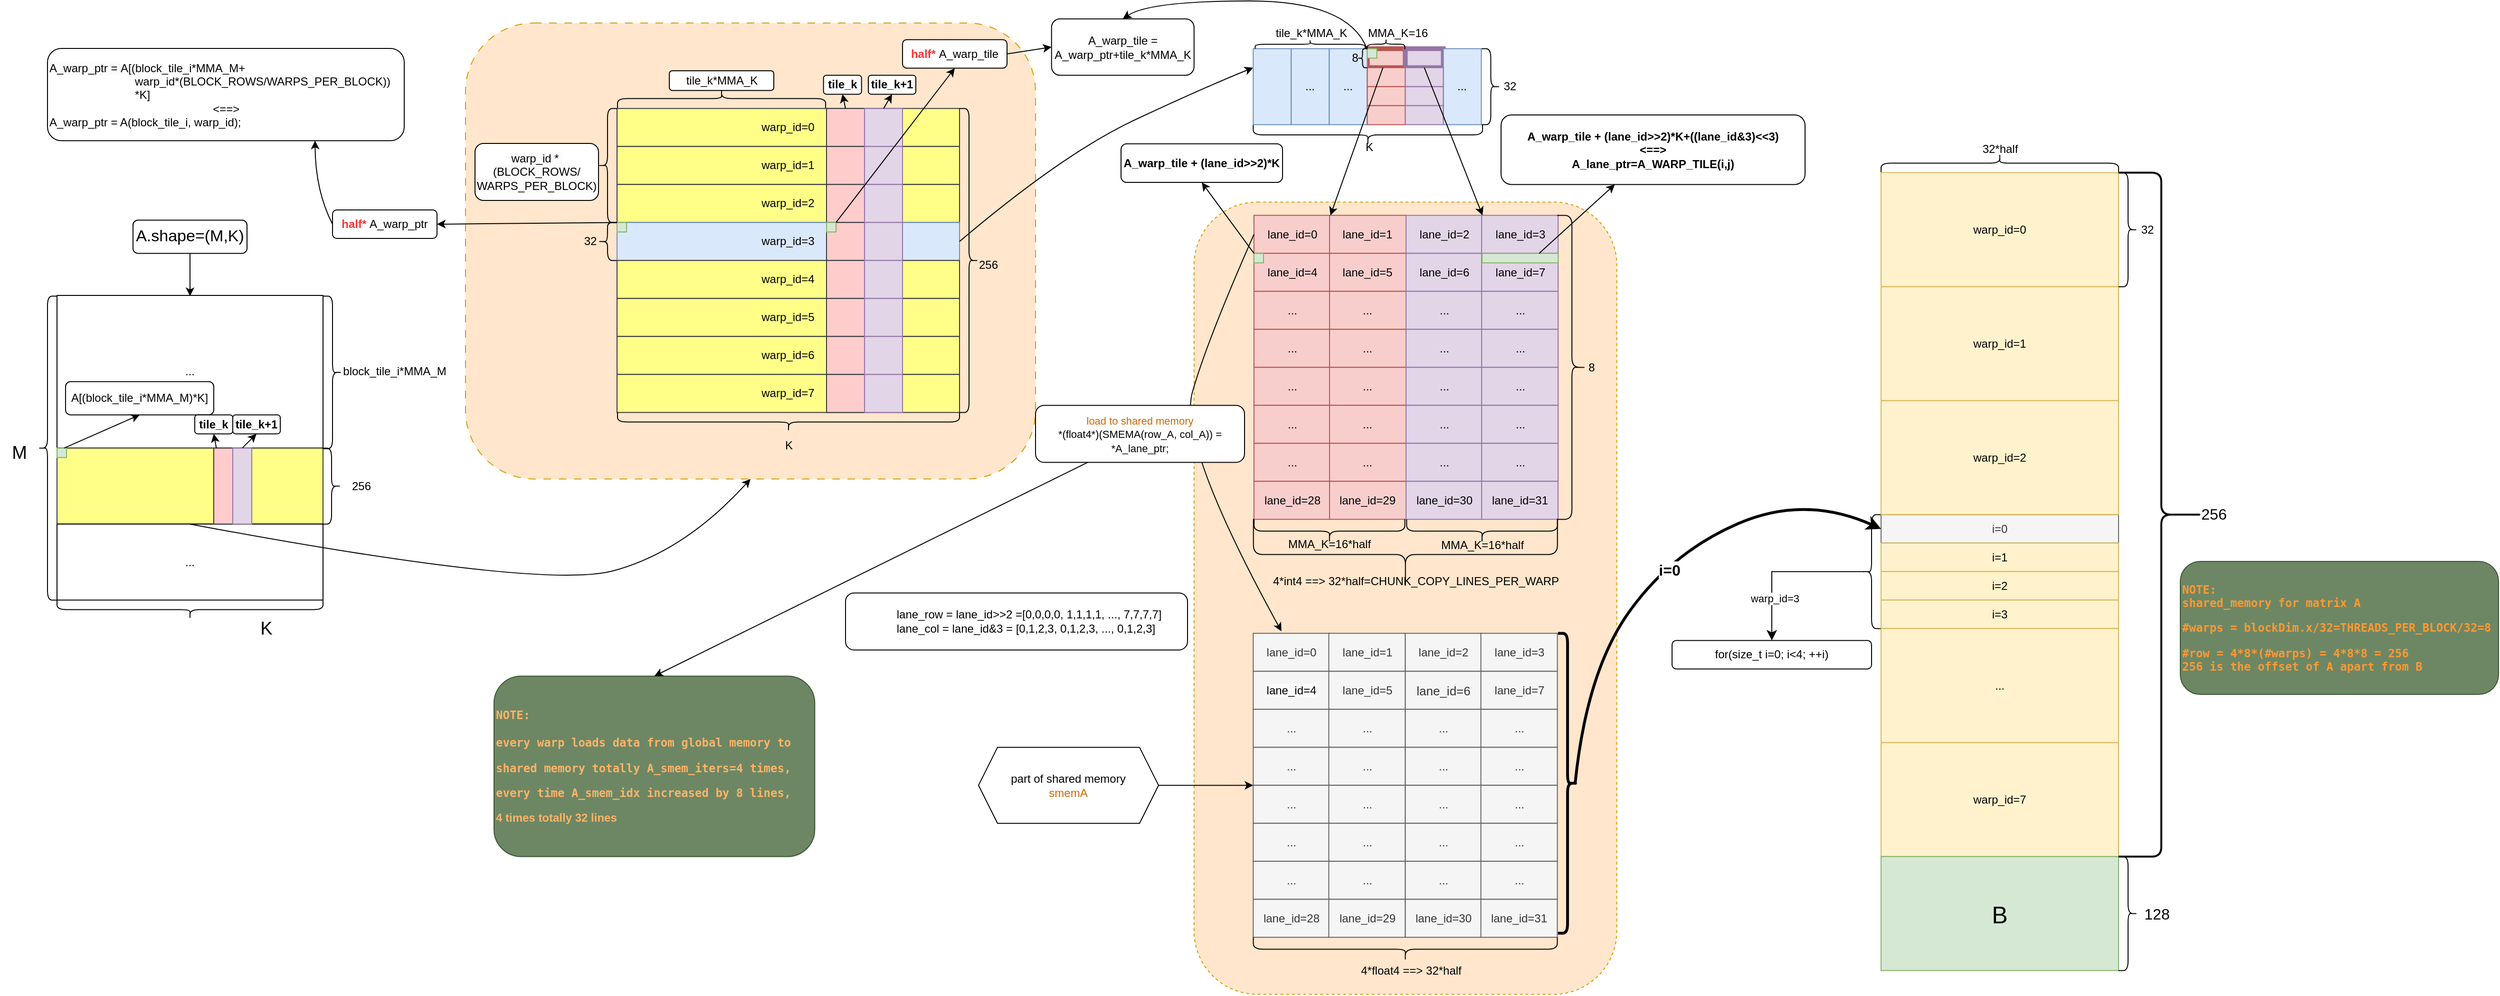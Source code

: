 <mxfile version="13.7.9" type="device"><diagram name="Page-1" id="_nR7e4XgD6fj8UJKNjDj"><mxGraphModel dx="3288" dy="-1240" grid="1" gridSize="10" guides="1" tooltips="1" connect="1" arrows="1" fold="1" page="1" pageScale="1" pageWidth="850" pageHeight="1100" math="0" shadow="0"><root><mxCell id="0"/><mxCell id="1" parent="0"/><mxCell id="BASvvJVavqTpIo9RgMH1-416" value="..." style="rounded=0;whiteSpace=wrap;html=1;" parent="1" vertex="1"><mxGeometry x="-900" y="2520" width="280" height="160.7" as="geometry"/></mxCell><mxCell id="BASvvJVavqTpIo9RgMH1-315" value="" style="rounded=1;whiteSpace=wrap;html=1;dashed=1;dashPattern=8 8;fillColor=#ffe6cc;strokeColor=#d79b00;" parent="1" vertex="1"><mxGeometry x="-470" y="2233.2" width="600" height="480" as="geometry"/></mxCell><mxCell id="BASvvJVavqTpIo9RgMH1-244" value="" style="rounded=1;whiteSpace=wrap;html=1;dashed=1;fillColor=#ffe6cc;strokeColor=#d79b00;" parent="1" vertex="1"><mxGeometry x="296.85" y="2421.7" width="445.03" height="834" as="geometry"/></mxCell><mxCell id="BASvvJVavqTpIo9RgMH1-38" value="warp_id=0" style="rounded=0;whiteSpace=wrap;html=1;fillColor=#ffff88;strokeColor=#36393d;" parent="1" vertex="1"><mxGeometry x="-310.52" y="2323.2" width="360.52" height="40" as="geometry"/></mxCell><mxCell id="BASvvJVavqTpIo9RgMH1-29" value="" style="shape=curlyBracket;whiteSpace=wrap;html=1;rounded=1;flipH=1;labelPosition=right;verticalLabelPosition=middle;align=left;verticalAlign=middle;rotation=0;" parent="1" vertex="1"><mxGeometry x="50" y="2323.2" width="20" height="320" as="geometry"/></mxCell><mxCell id="BASvvJVavqTpIo9RgMH1-30" value="256" style="text;html=1;align=center;verticalAlign=middle;resizable=0;points=[];autosize=1;strokeColor=none;fillColor=none;" parent="1" vertex="1"><mxGeometry x="60" y="2473.2" width="40" height="30" as="geometry"/></mxCell><mxCell id="BASvvJVavqTpIo9RgMH1-31" value="" style="shape=curlyBracket;whiteSpace=wrap;html=1;rounded=1;flipH=1;labelPosition=right;verticalLabelPosition=middle;align=left;verticalAlign=middle;rotation=-180;" parent="1" vertex="1"><mxGeometry x="-330.52" y="2443.2" width="20" height="40" as="geometry"/></mxCell><mxCell id="BASvvJVavqTpIo9RgMH1-32" value="32" style="text;html=1;align=center;verticalAlign=middle;resizable=0;points=[];autosize=1;strokeColor=none;fillColor=none;" parent="1" vertex="1"><mxGeometry x="-358.96" y="2448.2" width="40" height="30" as="geometry"/></mxCell><mxCell id="BASvvJVavqTpIo9RgMH1-41" value="warp_id=1" style="rounded=0;whiteSpace=wrap;html=1;fillColor=#ffff88;strokeColor=#36393d;" parent="1" vertex="1"><mxGeometry x="-310.52" y="2363.2" width="360.52" height="40" as="geometry"/></mxCell><mxCell id="BASvvJVavqTpIo9RgMH1-42" value="warp_id=2" style="rounded=0;whiteSpace=wrap;html=1;fillColor=#ffff88;strokeColor=#36393d;" parent="1" vertex="1"><mxGeometry x="-310.52" y="2403.2" width="360.52" height="40" as="geometry"/></mxCell><mxCell id="BASvvJVavqTpIo9RgMH1-44" value="warp_id=3" style="rounded=0;whiteSpace=wrap;html=1;fillColor=#dae8fc;strokeColor=#6c8ebf;" parent="1" vertex="1"><mxGeometry x="-310.52" y="2443.2" width="360.52" height="40" as="geometry"/></mxCell><mxCell id="BASvvJVavqTpIo9RgMH1-45" value="warp_id=4" style="rounded=0;whiteSpace=wrap;html=1;fillColor=#ffff88;strokeColor=#36393d;" parent="1" vertex="1"><mxGeometry x="-310.52" y="2483.2" width="360.52" height="40" as="geometry"/></mxCell><mxCell id="BASvvJVavqTpIo9RgMH1-48" value="warp_id=5" style="rounded=0;whiteSpace=wrap;html=1;fillColor=#ffff88;strokeColor=#36393d;" parent="1" vertex="1"><mxGeometry x="-310.52" y="2523.2" width="360.52" height="40" as="geometry"/></mxCell><mxCell id="BASvvJVavqTpIo9RgMH1-49" value="warp_id=6" style="rounded=0;whiteSpace=wrap;html=1;fillColor=#ffff88;strokeColor=#36393d;" parent="1" vertex="1"><mxGeometry x="-310.52" y="2563.2" width="360.52" height="40" as="geometry"/></mxCell><mxCell id="BASvvJVavqTpIo9RgMH1-51" value="warp_id=7" style="rounded=0;whiteSpace=wrap;html=1;fillColor=#ffff88;strokeColor=#36393d;" parent="1" vertex="1"><mxGeometry x="-310.52" y="2603.2" width="360.52" height="40" as="geometry"/></mxCell><mxCell id="BASvvJVavqTpIo9RgMH1-56" value="" style="curved=1;endArrow=classic;html=1;rounded=0;exitX=1;exitY=0.5;exitDx=0;exitDy=0;entryX=0;entryY=0.25;entryDx=0;entryDy=0;" parent="1" source="BASvvJVavqTpIo9RgMH1-44" target="BASvvJVavqTpIo9RgMH1-75" edge="1"><mxGeometry width="50" height="50" relative="1" as="geometry"><mxPoint x="270" y="2255.7" as="sourcePoint"/><mxPoint x="350" y="2205.7" as="targetPoint"/><Array as="points"><mxPoint x="160" y="2370"/><mxPoint x="310" y="2300"/></Array></mxGeometry></mxCell><mxCell id="BASvvJVavqTpIo9RgMH1-57" value="" style="shape=curlyBracket;whiteSpace=wrap;html=1;rounded=1;flipH=1;labelPosition=right;verticalLabelPosition=middle;align=left;verticalAlign=middle;rotation=90;" parent="1" vertex="1"><mxGeometry x="-140" y="2473.2" width="20" height="360" as="geometry"/></mxCell><mxCell id="BASvvJVavqTpIo9RgMH1-58" value="K" style="text;html=1;align=center;verticalAlign=middle;resizable=0;points=[];autosize=1;strokeColor=none;fillColor=none;" parent="1" vertex="1"><mxGeometry x="-145" y="2663.2" width="30" height="30" as="geometry"/></mxCell><mxCell id="BASvvJVavqTpIo9RgMH1-65" value="" style="whiteSpace=wrap;html=1;aspect=fixed;fillColor=#d5e8d4;strokeColor=#82b366;" parent="1" vertex="1"><mxGeometry x="-310.52" y="2443.2" width="10" height="10" as="geometry"/></mxCell><mxCell id="BASvvJVavqTpIo9RgMH1-66" value="" style="endArrow=classic;html=1;rounded=0;entryX=1;entryY=0.5;entryDx=0;entryDy=0;exitX=0;exitY=0;exitDx=0;exitDy=0;" parent="1" target="BASvvJVavqTpIo9RgMH1-249" edge="1" source="BASvvJVavqTpIo9RgMH1-65"><mxGeometry width="50" height="50" relative="1" as="geometry"><mxPoint x="-310.52" y="2443.2" as="sourcePoint"/><mxPoint x="-400" y="2403.2" as="targetPoint"/></mxGeometry></mxCell><mxCell id="BASvvJVavqTpIo9RgMH1-69" value="32" style="text;html=1;align=center;verticalAlign=middle;resizable=0;points=[];autosize=1;strokeColor=none;fillColor=none;" parent="1" vertex="1"><mxGeometry x="609.2" y="2285.24" width="40" height="30" as="geometry"/></mxCell><mxCell id="BASvvJVavqTpIo9RgMH1-70" value="" style="shape=curlyBracket;whiteSpace=wrap;html=1;rounded=1;flipH=1;labelPosition=right;verticalLabelPosition=middle;align=left;verticalAlign=middle;" parent="1" vertex="1"><mxGeometry x="599.22" y="2260.24" width="20" height="80" as="geometry"/></mxCell><mxCell id="BASvvJVavqTpIo9RgMH1-71" value="" style="shape=curlyBracket;whiteSpace=wrap;html=1;rounded=1;flipH=1;labelPosition=right;verticalLabelPosition=middle;align=left;verticalAlign=middle;rotation=-180;direction=south;" parent="1" vertex="1"><mxGeometry x="359.14" y="2340.24" width="241.4" height="21.55" as="geometry"/></mxCell><mxCell id="BASvvJVavqTpIo9RgMH1-72" value="K" style="text;html=1;align=center;verticalAlign=middle;resizable=0;points=[];autosize=1;strokeColor=none;fillColor=none;" parent="1" vertex="1"><mxGeometry x="465.96" y="2348.74" width="30" height="30" as="geometry"/></mxCell><mxCell id="BASvvJVavqTpIo9RgMH1-74" value="" style="rounded=0;whiteSpace=wrap;html=1;fillColor=#f8cecc;strokeColor=#b85450;strokeWidth=5;" parent="1" vertex="1"><mxGeometry x="479.2" y="2260.24" width="40.02" height="20" as="geometry"/></mxCell><mxCell id="BASvvJVavqTpIo9RgMH1-75" value="" style="rounded=0;whiteSpace=wrap;html=1;fillColor=#dae8fc;strokeColor=#6c8ebf;" parent="1" vertex="1"><mxGeometry x="359.14" y="2260.24" width="40.02" height="80" as="geometry"/></mxCell><mxCell id="BASvvJVavqTpIo9RgMH1-76" value="..." style="rounded=0;whiteSpace=wrap;html=1;fillColor=#dae8fc;strokeColor=#6c8ebf;" parent="1" vertex="1"><mxGeometry x="399.16" y="2260.24" width="40.02" height="80" as="geometry"/></mxCell><mxCell id="BASvvJVavqTpIo9RgMH1-77" value="..." style="rounded=0;whiteSpace=wrap;html=1;fillColor=#dae8fc;strokeColor=#6c8ebf;" parent="1" vertex="1"><mxGeometry x="439.18" y="2260.24" width="40.02" height="80" as="geometry"/></mxCell><mxCell id="BASvvJVavqTpIo9RgMH1-78" value="" style="rounded=0;whiteSpace=wrap;html=1;fillColor=#e1d5e7;strokeColor=#9673a6;strokeWidth=5;" parent="1" vertex="1"><mxGeometry x="519.22" y="2260.24" width="40" height="20" as="geometry"/></mxCell><mxCell id="BASvvJVavqTpIo9RgMH1-79" value="..." style="rounded=0;whiteSpace=wrap;html=1;fillColor=#dae8fc;strokeColor=#6c8ebf;" parent="1" vertex="1"><mxGeometry x="559.24" y="2260.24" width="40.02" height="80" as="geometry"/></mxCell><mxCell id="BASvvJVavqTpIo9RgMH1-82" value="" style="shape=curlyBracket;whiteSpace=wrap;html=1;rounded=1;flipH=1;labelPosition=right;verticalLabelPosition=middle;align=left;verticalAlign=middle;rotation=-90;size=0.5;" parent="1" vertex="1"><mxGeometry x="493.61" y="2235.7" width="10.7" height="39.54" as="geometry"/></mxCell><mxCell id="BASvvJVavqTpIo9RgMH1-83" value="MMA_K=16" style="text;html=1;align=center;verticalAlign=middle;resizable=0;points=[];autosize=1;strokeColor=none;fillColor=none;" parent="1" vertex="1"><mxGeometry x="465.96" y="2228.9" width="90" height="30" as="geometry"/></mxCell><mxCell id="BASvvJVavqTpIo9RgMH1-85" value="&lt;font&gt;&lt;font style=&quot;font-size: 12px&quot;&gt;lane_id=0&lt;/font&gt;&lt;br&gt;&lt;/font&gt;" style="rounded=0;whiteSpace=wrap;html=1;fillColor=#f8cecc;strokeColor=#b85450;" parent="1" vertex="1"><mxGeometry x="359.92" y="2435.7" width="80.52" height="40" as="geometry"/></mxCell><mxCell id="BASvvJVavqTpIo9RgMH1-117" value="&lt;font style=&quot;font-size: 12px&quot;&gt;lane_id=1&lt;/font&gt;" style="rounded=0;whiteSpace=wrap;html=1;fillColor=#f8cecc;strokeColor=#b85450;" parent="1" vertex="1"><mxGeometry x="439.48" y="2435.7" width="80.52" height="40" as="geometry"/></mxCell><mxCell id="BASvvJVavqTpIo9RgMH1-120" value="&lt;font style=&quot;font-size: 12px&quot;&gt;lane_id=2&lt;/font&gt;" style="rounded=0;whiteSpace=wrap;html=1;fillColor=#e1d5e7;strokeColor=#9673a6;" parent="1" vertex="1"><mxGeometry x="520" y="2435.7" width="80.52" height="40" as="geometry"/></mxCell><mxCell id="BASvvJVavqTpIo9RgMH1-121" value="&lt;font style=&quot;font-size: 12px&quot;&gt;lane_id=3&lt;/font&gt;" style="rounded=0;whiteSpace=wrap;html=1;fillColor=#e1d5e7;strokeColor=#9673a6;" parent="1" vertex="1"><mxGeometry x="599.56" y="2435.7" width="80.52" height="40" as="geometry"/></mxCell><mxCell id="BASvvJVavqTpIo9RgMH1-122" value="&lt;font style=&quot;font-size: 12px&quot;&gt;lane_id=4&lt;/font&gt;" style="rounded=0;whiteSpace=wrap;html=1;fillColor=#f8cecc;strokeColor=#b85450;" parent="1" vertex="1"><mxGeometry x="359.92" y="2475.7" width="80.52" height="40" as="geometry"/></mxCell><mxCell id="BASvvJVavqTpIo9RgMH1-123" value="&lt;font style=&quot;font-size: 12px&quot;&gt;lane_id=5&lt;/font&gt;" style="rounded=0;whiteSpace=wrap;html=1;fillColor=#f8cecc;strokeColor=#b85450;" parent="1" vertex="1"><mxGeometry x="439.48" y="2475.7" width="80.52" height="40" as="geometry"/></mxCell><mxCell id="BASvvJVavqTpIo9RgMH1-124" value="&lt;font style=&quot;font-size: 12px&quot;&gt;lane_id=6&lt;/font&gt;" style="rounded=0;whiteSpace=wrap;html=1;fillColor=#e1d5e7;strokeColor=#9673a6;" parent="1" vertex="1"><mxGeometry x="520" y="2475.7" width="80.52" height="40" as="geometry"/></mxCell><mxCell id="BASvvJVavqTpIo9RgMH1-125" value="&lt;font style=&quot;font-size: 12px&quot;&gt;lane_id=7&lt;/font&gt;" style="rounded=0;whiteSpace=wrap;html=1;fillColor=#e1d5e7;strokeColor=#9673a6;" parent="1" vertex="1"><mxGeometry x="599.56" y="2475.7" width="80.52" height="40" as="geometry"/></mxCell><mxCell id="BASvvJVavqTpIo9RgMH1-126" value="..." style="rounded=0;whiteSpace=wrap;html=1;fillColor=#f8cecc;strokeColor=#b85450;" parent="1" vertex="1"><mxGeometry x="359.92" y="2515.7" width="80.52" height="40" as="geometry"/></mxCell><mxCell id="BASvvJVavqTpIo9RgMH1-127" value="..." style="rounded=0;whiteSpace=wrap;html=1;fillColor=#f8cecc;strokeColor=#b85450;" parent="1" vertex="1"><mxGeometry x="439.48" y="2515.7" width="80.52" height="40" as="geometry"/></mxCell><mxCell id="BASvvJVavqTpIo9RgMH1-128" value="..." style="rounded=0;whiteSpace=wrap;html=1;fillColor=#e1d5e7;strokeColor=#9673a6;" parent="1" vertex="1"><mxGeometry x="520" y="2515.7" width="80.52" height="40" as="geometry"/></mxCell><mxCell id="BASvvJVavqTpIo9RgMH1-129" value="..." style="rounded=0;whiteSpace=wrap;html=1;fillColor=#e1d5e7;strokeColor=#9673a6;" parent="1" vertex="1"><mxGeometry x="599.56" y="2515.7" width="80.52" height="40" as="geometry"/></mxCell><mxCell id="BASvvJVavqTpIo9RgMH1-130" value="..." style="rounded=0;whiteSpace=wrap;html=1;fillColor=#f8cecc;strokeColor=#b85450;" parent="1" vertex="1"><mxGeometry x="359.92" y="2555.7" width="80.52" height="40" as="geometry"/></mxCell><mxCell id="BASvvJVavqTpIo9RgMH1-131" value="..." style="rounded=0;whiteSpace=wrap;html=1;fillColor=#f8cecc;strokeColor=#b85450;" parent="1" vertex="1"><mxGeometry x="439.48" y="2555.7" width="80.52" height="40" as="geometry"/></mxCell><mxCell id="BASvvJVavqTpIo9RgMH1-132" value="..." style="rounded=0;whiteSpace=wrap;html=1;fillColor=#e1d5e7;strokeColor=#9673a6;" parent="1" vertex="1"><mxGeometry x="520" y="2555.7" width="80.52" height="40" as="geometry"/></mxCell><mxCell id="BASvvJVavqTpIo9RgMH1-133" value="..." style="rounded=0;whiteSpace=wrap;html=1;fillColor=#e1d5e7;strokeColor=#9673a6;" parent="1" vertex="1"><mxGeometry x="599.56" y="2555.7" width="80.52" height="40" as="geometry"/></mxCell><mxCell id="BASvvJVavqTpIo9RgMH1-134" value="..." style="rounded=0;whiteSpace=wrap;html=1;fillColor=#f8cecc;strokeColor=#b85450;" parent="1" vertex="1"><mxGeometry x="359.92" y="2595.7" width="80.52" height="40" as="geometry"/></mxCell><mxCell id="BASvvJVavqTpIo9RgMH1-135" value="..." style="rounded=0;whiteSpace=wrap;html=1;fillColor=#f8cecc;strokeColor=#b85450;" parent="1" vertex="1"><mxGeometry x="439.48" y="2595.7" width="80.52" height="40" as="geometry"/></mxCell><mxCell id="BASvvJVavqTpIo9RgMH1-136" value="..." style="rounded=0;whiteSpace=wrap;html=1;fillColor=#e1d5e7;strokeColor=#9673a6;" parent="1" vertex="1"><mxGeometry x="520" y="2595.7" width="80.52" height="40" as="geometry"/></mxCell><mxCell id="BASvvJVavqTpIo9RgMH1-137" value="..." style="rounded=0;whiteSpace=wrap;html=1;fillColor=#e1d5e7;strokeColor=#9673a6;" parent="1" vertex="1"><mxGeometry x="599.56" y="2595.7" width="80.52" height="40" as="geometry"/></mxCell><mxCell id="BASvvJVavqTpIo9RgMH1-138" value="..." style="rounded=0;whiteSpace=wrap;html=1;fillColor=#f8cecc;strokeColor=#b85450;" parent="1" vertex="1"><mxGeometry x="359.92" y="2635.7" width="80.52" height="40" as="geometry"/></mxCell><mxCell id="BASvvJVavqTpIo9RgMH1-139" value="..." style="rounded=0;whiteSpace=wrap;html=1;fillColor=#f8cecc;strokeColor=#b85450;" parent="1" vertex="1"><mxGeometry x="439.48" y="2635.7" width="80.52" height="40" as="geometry"/></mxCell><mxCell id="BASvvJVavqTpIo9RgMH1-140" value="..." style="rounded=0;whiteSpace=wrap;html=1;fillColor=#e1d5e7;strokeColor=#9673a6;" parent="1" vertex="1"><mxGeometry x="520" y="2635.7" width="80.52" height="40" as="geometry"/></mxCell><mxCell id="BASvvJVavqTpIo9RgMH1-141" value="..." style="rounded=0;whiteSpace=wrap;html=1;fillColor=#e1d5e7;strokeColor=#9673a6;" parent="1" vertex="1"><mxGeometry x="599.56" y="2635.7" width="80.52" height="40" as="geometry"/></mxCell><mxCell id="BASvvJVavqTpIo9RgMH1-142" value="..." style="rounded=0;whiteSpace=wrap;html=1;fillColor=#f8cecc;strokeColor=#b85450;" parent="1" vertex="1"><mxGeometry x="359.92" y="2675.7" width="80.52" height="40" as="geometry"/></mxCell><mxCell id="BASvvJVavqTpIo9RgMH1-143" value="..." style="rounded=0;whiteSpace=wrap;html=1;fillColor=#f8cecc;strokeColor=#b85450;" parent="1" vertex="1"><mxGeometry x="439.48" y="2675.7" width="80.52" height="40" as="geometry"/></mxCell><mxCell id="BASvvJVavqTpIo9RgMH1-144" value="..." style="rounded=0;whiteSpace=wrap;html=1;fillColor=#e1d5e7;strokeColor=#9673a6;" parent="1" vertex="1"><mxGeometry x="520" y="2675.7" width="80.52" height="40" as="geometry"/></mxCell><mxCell id="BASvvJVavqTpIo9RgMH1-145" value="..." style="rounded=0;whiteSpace=wrap;html=1;fillColor=#e1d5e7;strokeColor=#9673a6;" parent="1" vertex="1"><mxGeometry x="599.56" y="2675.7" width="80.52" height="40" as="geometry"/></mxCell><mxCell id="BASvvJVavqTpIo9RgMH1-146" value="&lt;font style=&quot;font-size: 12px&quot;&gt;lane_id=28&lt;/font&gt;" style="rounded=0;whiteSpace=wrap;html=1;fillColor=#f8cecc;strokeColor=#b85450;" parent="1" vertex="1"><mxGeometry x="359.92" y="2715.7" width="80.52" height="40" as="geometry"/></mxCell><mxCell id="BASvvJVavqTpIo9RgMH1-147" value="&lt;font style=&quot;font-size: 12px&quot;&gt;lane_id=29&lt;/font&gt;" style="rounded=0;whiteSpace=wrap;html=1;fillColor=#f8cecc;strokeColor=#b85450;" parent="1" vertex="1"><mxGeometry x="439.48" y="2715.7" width="80.52" height="40" as="geometry"/></mxCell><mxCell id="BASvvJVavqTpIo9RgMH1-148" value="&lt;font style=&quot;font-size: 12px&quot;&gt;lane_id=30&lt;/font&gt;" style="rounded=0;whiteSpace=wrap;html=1;fillColor=#e1d5e7;strokeColor=#9673a6;" parent="1" vertex="1"><mxGeometry x="520" y="2715.7" width="80.52" height="40" as="geometry"/></mxCell><mxCell id="BASvvJVavqTpIo9RgMH1-149" value="&lt;font style=&quot;font-size: 12px&quot;&gt;lane_id=31&lt;/font&gt;" style="rounded=0;whiteSpace=wrap;html=1;fillColor=#e1d5e7;strokeColor=#9673a6;" parent="1" vertex="1"><mxGeometry x="599.56" y="2715.7" width="80.44" height="40" as="geometry"/></mxCell><mxCell id="BASvvJVavqTpIo9RgMH1-150" value="" style="whiteSpace=wrap;html=1;aspect=fixed;fillColor=#d5e8d4;strokeColor=#82b366;" parent="1" vertex="1"><mxGeometry x="479.2" y="2260.24" width="10" height="10" as="geometry"/></mxCell><mxCell id="BASvvJVavqTpIo9RgMH1-155" value="" style="shape=curlyBracket;whiteSpace=wrap;html=1;rounded=1;flipH=1;labelPosition=right;verticalLabelPosition=middle;align=left;verticalAlign=middle;" parent="1" vertex="1"><mxGeometry x="679.22" y="2435.7" width="30.78" height="320" as="geometry"/></mxCell><mxCell id="BASvvJVavqTpIo9RgMH1-156" value="8" style="text;html=1;align=center;verticalAlign=middle;resizable=0;points=[];autosize=1;strokeColor=none;fillColor=none;" parent="1" vertex="1"><mxGeometry x="700" y="2580.7" width="30" height="30" as="geometry"/></mxCell><mxCell id="BASvvJVavqTpIo9RgMH1-159" value="MMA_K=16*half" style="text;html=1;align=center;verticalAlign=middle;resizable=0;points=[];autosize=1;strokeColor=none;fillColor=none;" parent="1" vertex="1"><mxGeometry x="384.38" y="2766.7" width="110" height="30" as="geometry"/></mxCell><mxCell id="BASvvJVavqTpIo9RgMH1-160" value="" style="shape=curlyBracket;whiteSpace=wrap;html=1;rounded=1;flipH=1;labelPosition=right;verticalLabelPosition=middle;align=left;verticalAlign=middle;rotation=90;" parent="1" vertex="1"><mxGeometry x="426.89" y="2688.82" width="24.98" height="158.73" as="geometry"/></mxCell><mxCell id="BASvvJVavqTpIo9RgMH1-170" value="&lt;font&gt;&lt;font style=&quot;font-size: 12px&quot;&gt;lane_id=0&lt;/font&gt;&lt;br&gt;&lt;/font&gt;" style="rounded=0;whiteSpace=wrap;html=1;fillColor=#f5f5f5;fontColor=#333333;strokeColor=#666666;" parent="1" vertex="1"><mxGeometry x="359.14" y="2875.7" width="80.52" height="40" as="geometry"/></mxCell><mxCell id="BASvvJVavqTpIo9RgMH1-171" value="&lt;font style=&quot;font-size: 12px&quot;&gt;lane_id=1&lt;/font&gt;" style="rounded=0;whiteSpace=wrap;html=1;fillColor=#f5f5f5;fontColor=#333333;strokeColor=#666666;" parent="1" vertex="1"><mxGeometry x="438.7" y="2875.7" width="80.52" height="40" as="geometry"/></mxCell><mxCell id="BASvvJVavqTpIo9RgMH1-172" value="&lt;font style=&quot;font-size: 12px&quot;&gt;lane_id=2&lt;/font&gt;" style="rounded=0;whiteSpace=wrap;html=1;fillColor=#f5f5f5;fontColor=#333333;strokeColor=#666666;" parent="1" vertex="1"><mxGeometry x="519.22" y="2875.7" width="80.52" height="40" as="geometry"/></mxCell><mxCell id="BASvvJVavqTpIo9RgMH1-173" value="&lt;font style=&quot;font-size: 12px&quot;&gt;lane_id=3&lt;/font&gt;" style="rounded=0;whiteSpace=wrap;html=1;fillColor=#f5f5f5;fontColor=#333333;strokeColor=#666666;" parent="1" vertex="1"><mxGeometry x="598.78" y="2875.7" width="80.52" height="40" as="geometry"/></mxCell><mxCell id="BASvvJVavqTpIo9RgMH1-174" value="&lt;font&gt;&lt;span style=&quot;color: rgb(0 , 0 , 0) ; font-family: &amp;#34;helvetica&amp;#34; ; font-style: normal ; font-weight: 400 ; letter-spacing: normal ; text-align: center ; text-indent: 0px ; text-transform: none ; word-spacing: 0px ; white-space: normal ; background-color: rgb(251 , 251 , 251) ; float: none ; display: inline&quot;&gt;&lt;font style=&quot;font-size: 12px&quot;&gt;lane_id=4&lt;/font&gt;&lt;/span&gt;&lt;br&gt;&lt;/font&gt;" style="rounded=0;whiteSpace=wrap;html=1;fillColor=#f5f5f5;fontColor=#333333;strokeColor=#666666;" parent="1" vertex="1"><mxGeometry x="359.14" y="2915.7" width="80.52" height="40" as="geometry"/></mxCell><mxCell id="BASvvJVavqTpIo9RgMH1-175" value="&lt;font style=&quot;font-size: 12px&quot;&gt;lane_id=5&lt;/font&gt;" style="rounded=0;whiteSpace=wrap;html=1;fillColor=#f5f5f5;fontColor=#333333;strokeColor=#666666;" parent="1" vertex="1"><mxGeometry x="438.7" y="2915.7" width="80.52" height="40" as="geometry"/></mxCell><mxCell id="BASvvJVavqTpIo9RgMH1-176" value="&lt;font style=&quot;font-size: 13px&quot;&gt;lane_id=6&lt;/font&gt;" style="rounded=0;whiteSpace=wrap;html=1;fillColor=#f5f5f5;fontColor=#333333;strokeColor=#666666;" parent="1" vertex="1"><mxGeometry x="519.22" y="2915.7" width="80.52" height="40" as="geometry"/></mxCell><mxCell id="BASvvJVavqTpIo9RgMH1-177" value="&lt;font style=&quot;font-size: 12px&quot;&gt;lane_id=7&lt;/font&gt;" style="rounded=0;whiteSpace=wrap;html=1;fillColor=#f5f5f5;fontColor=#333333;strokeColor=#666666;" parent="1" vertex="1"><mxGeometry x="598.78" y="2915.7" width="80.52" height="40" as="geometry"/></mxCell><mxCell id="BASvvJVavqTpIo9RgMH1-178" value="..." style="rounded=0;whiteSpace=wrap;html=1;fillColor=#f5f5f5;fontColor=#333333;strokeColor=#666666;" parent="1" vertex="1"><mxGeometry x="359.14" y="2955.7" width="80.52" height="40" as="geometry"/></mxCell><mxCell id="BASvvJVavqTpIo9RgMH1-179" value="..." style="rounded=0;whiteSpace=wrap;html=1;fillColor=#f5f5f5;fontColor=#333333;strokeColor=#666666;" parent="1" vertex="1"><mxGeometry x="438.7" y="2955.7" width="80.52" height="40" as="geometry"/></mxCell><mxCell id="BASvvJVavqTpIo9RgMH1-180" value="..." style="rounded=0;whiteSpace=wrap;html=1;fillColor=#f5f5f5;fontColor=#333333;strokeColor=#666666;" parent="1" vertex="1"><mxGeometry x="519.22" y="2955.7" width="80.52" height="40" as="geometry"/></mxCell><mxCell id="BASvvJVavqTpIo9RgMH1-181" value="..." style="rounded=0;whiteSpace=wrap;html=1;fillColor=#f5f5f5;fontColor=#333333;strokeColor=#666666;" parent="1" vertex="1"><mxGeometry x="598.78" y="2955.7" width="80.52" height="40" as="geometry"/></mxCell><mxCell id="BASvvJVavqTpIo9RgMH1-182" value="..." style="rounded=0;whiteSpace=wrap;html=1;fillColor=#f5f5f5;fontColor=#333333;strokeColor=#666666;" parent="1" vertex="1"><mxGeometry x="359.14" y="2995.7" width="80.52" height="40" as="geometry"/></mxCell><mxCell id="BASvvJVavqTpIo9RgMH1-183" value="..." style="rounded=0;whiteSpace=wrap;html=1;fillColor=#f5f5f5;fontColor=#333333;strokeColor=#666666;" parent="1" vertex="1"><mxGeometry x="438.7" y="2995.7" width="80.52" height="40" as="geometry"/></mxCell><mxCell id="BASvvJVavqTpIo9RgMH1-184" value="..." style="rounded=0;whiteSpace=wrap;html=1;fillColor=#f5f5f5;fontColor=#333333;strokeColor=#666666;" parent="1" vertex="1"><mxGeometry x="519.22" y="2995.7" width="80.52" height="40" as="geometry"/></mxCell><mxCell id="BASvvJVavqTpIo9RgMH1-185" value="..." style="rounded=0;whiteSpace=wrap;html=1;fillColor=#f5f5f5;fontColor=#333333;strokeColor=#666666;" parent="1" vertex="1"><mxGeometry x="598.78" y="2995.7" width="80.52" height="40" as="geometry"/></mxCell><mxCell id="BASvvJVavqTpIo9RgMH1-186" value="..." style="rounded=0;whiteSpace=wrap;html=1;fillColor=#f5f5f5;fontColor=#333333;strokeColor=#666666;" parent="1" vertex="1"><mxGeometry x="359.14" y="3035.7" width="80.52" height="40" as="geometry"/></mxCell><mxCell id="BASvvJVavqTpIo9RgMH1-187" value="..." style="rounded=0;whiteSpace=wrap;html=1;fillColor=#f5f5f5;fontColor=#333333;strokeColor=#666666;" parent="1" vertex="1"><mxGeometry x="438.7" y="3035.7" width="80.52" height="40" as="geometry"/></mxCell><mxCell id="BASvvJVavqTpIo9RgMH1-188" value="..." style="rounded=0;whiteSpace=wrap;html=1;fillColor=#f5f5f5;fontColor=#333333;strokeColor=#666666;" parent="1" vertex="1"><mxGeometry x="519.22" y="3035.7" width="80.52" height="40" as="geometry"/></mxCell><mxCell id="BASvvJVavqTpIo9RgMH1-189" value="..." style="rounded=0;whiteSpace=wrap;html=1;fillColor=#f5f5f5;fontColor=#333333;strokeColor=#666666;" parent="1" vertex="1"><mxGeometry x="598.78" y="3035.7" width="80.52" height="40" as="geometry"/></mxCell><mxCell id="BASvvJVavqTpIo9RgMH1-190" value="..." style="rounded=0;whiteSpace=wrap;html=1;fillColor=#f5f5f5;fontColor=#333333;strokeColor=#666666;" parent="1" vertex="1"><mxGeometry x="359.14" y="3075.7" width="80.52" height="40" as="geometry"/></mxCell><mxCell id="BASvvJVavqTpIo9RgMH1-191" value="..." style="rounded=0;whiteSpace=wrap;html=1;fillColor=#f5f5f5;fontColor=#333333;strokeColor=#666666;" parent="1" vertex="1"><mxGeometry x="438.7" y="3075.7" width="80.52" height="40" as="geometry"/></mxCell><mxCell id="BASvvJVavqTpIo9RgMH1-192" value="..." style="rounded=0;whiteSpace=wrap;html=1;fillColor=#f5f5f5;fontColor=#333333;strokeColor=#666666;" parent="1" vertex="1"><mxGeometry x="519.22" y="3075.7" width="80.52" height="40" as="geometry"/></mxCell><mxCell id="BASvvJVavqTpIo9RgMH1-193" value="..." style="rounded=0;whiteSpace=wrap;html=1;fillColor=#f5f5f5;fontColor=#333333;strokeColor=#666666;" parent="1" vertex="1"><mxGeometry x="598.78" y="3075.7" width="80.52" height="40" as="geometry"/></mxCell><mxCell id="BASvvJVavqTpIo9RgMH1-194" value="..." style="rounded=0;whiteSpace=wrap;html=1;fillColor=#f5f5f5;fontColor=#333333;strokeColor=#666666;" parent="1" vertex="1"><mxGeometry x="359.14" y="3115.7" width="80.52" height="40" as="geometry"/></mxCell><mxCell id="BASvvJVavqTpIo9RgMH1-195" value="..." style="rounded=0;whiteSpace=wrap;html=1;fillColor=#f5f5f5;fontColor=#333333;strokeColor=#666666;" parent="1" vertex="1"><mxGeometry x="438.7" y="3115.7" width="80.52" height="40" as="geometry"/></mxCell><mxCell id="BASvvJVavqTpIo9RgMH1-196" value="..." style="rounded=0;whiteSpace=wrap;html=1;fillColor=#f5f5f5;fontColor=#333333;strokeColor=#666666;" parent="1" vertex="1"><mxGeometry x="519.22" y="3115.7" width="80.52" height="40" as="geometry"/></mxCell><mxCell id="BASvvJVavqTpIo9RgMH1-197" value="..." style="rounded=0;whiteSpace=wrap;html=1;fillColor=#f5f5f5;fontColor=#333333;strokeColor=#666666;" parent="1" vertex="1"><mxGeometry x="598.78" y="3115.7" width="80.52" height="40" as="geometry"/></mxCell><mxCell id="BASvvJVavqTpIo9RgMH1-198" value="&lt;font style=&quot;font-size: 12px&quot;&gt;lane_id=28&lt;/font&gt;" style="rounded=0;whiteSpace=wrap;html=1;fillColor=#f5f5f5;fontColor=#333333;strokeColor=#666666;" parent="1" vertex="1"><mxGeometry x="359.14" y="3155.7" width="80.52" height="40" as="geometry"/></mxCell><mxCell id="BASvvJVavqTpIo9RgMH1-199" value="&lt;font style=&quot;font-size: 12px&quot;&gt;lane_id=29&lt;/font&gt;" style="rounded=0;whiteSpace=wrap;html=1;fillColor=#f5f5f5;fontColor=#333333;strokeColor=#666666;" parent="1" vertex="1"><mxGeometry x="438.7" y="3155.7" width="80.52" height="40" as="geometry"/></mxCell><mxCell id="BASvvJVavqTpIo9RgMH1-200" value="&lt;font style=&quot;font-size: 12px&quot;&gt;lane_id=30&lt;/font&gt;" style="rounded=0;whiteSpace=wrap;html=1;fillColor=#f5f5f5;fontColor=#333333;strokeColor=#666666;" parent="1" vertex="1"><mxGeometry x="519.22" y="3155.7" width="80.52" height="40" as="geometry"/></mxCell><mxCell id="BASvvJVavqTpIo9RgMH1-201" value="&lt;font style=&quot;font-size: 12px&quot;&gt;lane_id=31&lt;/font&gt;" style="rounded=0;whiteSpace=wrap;html=1;fillColor=#f5f5f5;fontColor=#333333;strokeColor=#666666;" parent="1" vertex="1"><mxGeometry x="598.78" y="3155.7" width="80.44" height="40" as="geometry"/></mxCell><mxCell id="BASvvJVavqTpIo9RgMH1-204" value="" style="shape=curlyBracket;whiteSpace=wrap;html=1;rounded=1;flipH=1;labelPosition=right;verticalLabelPosition=middle;align=left;verticalAlign=middle;rotation=90;" parent="1" vertex="1"><mxGeometry x="506.75" y="3048.19" width="24.98" height="320" as="geometry"/></mxCell><mxCell id="BASvvJVavqTpIo9RgMH1-207" value="" style="shape=curlyBracket;whiteSpace=wrap;html=1;rounded=1;flipH=1;labelPosition=right;verticalLabelPosition=middle;align=left;verticalAlign=middle;rotation=90;" parent="1" vertex="1"><mxGeometry x="587.51" y="2688.82" width="24.98" height="158.73" as="geometry"/></mxCell><mxCell id="BASvvJVavqTpIo9RgMH1-208" value="MMA_K=16*half" style="text;html=1;align=center;verticalAlign=middle;resizable=0;points=[];autosize=1;strokeColor=none;fillColor=none;" parent="1" vertex="1"><mxGeometry x="545" y="2767.7" width="110" height="30" as="geometry"/></mxCell><mxCell id="BASvvJVavqTpIo9RgMH1-212" value="" style="rounded=0;whiteSpace=wrap;html=1;fillColor=#d5e8d4;strokeColor=#82b366;" parent="1" vertex="1"><mxGeometry x="600.08" y="2475.7" width="80" height="10" as="geometry"/></mxCell><mxCell id="BASvvJVavqTpIo9RgMH1-213" value="" style="whiteSpace=wrap;html=1;aspect=fixed;fillColor=#d5e8d4;strokeColor=#82b366;" parent="1" vertex="1"><mxGeometry x="359.92" y="2475.7" width="10" height="10" as="geometry"/></mxCell><mxCell id="BASvvJVavqTpIo9RgMH1-215" value="" style="curved=1;endArrow=classic;html=1;rounded=0;exitX=0;exitY=0.5;exitDx=0;exitDy=0;entryX=0.369;entryY=-0.054;entryDx=0;entryDy=0;entryPerimeter=0;" parent="1" source="BASvvJVavqTpIo9RgMH1-85" target="BASvvJVavqTpIo9RgMH1-170" edge="1"><mxGeometry width="50" height="50" relative="1" as="geometry"><mxPoint x="370" y="2455.7" as="sourcePoint"/><mxPoint x="320" y="2855.7" as="targetPoint"/><Array as="points"><mxPoint x="310" y="2568.82"/><mxPoint x="280" y="2675.7"/></Array></mxGeometry></mxCell><mxCell id="BASvvJVavqTpIo9RgMH1-216" value="" style="endArrow=classic;html=1;rounded=0;exitX=0.75;exitY=0;exitDx=0;exitDy=0;" parent="1" source="BASvvJVavqTpIo9RgMH1-212" target="BASvvJVavqTpIo9RgMH1-222" edge="1"><mxGeometry width="50" height="50" relative="1" as="geometry"><mxPoint x="619.98" y="2435.7" as="sourcePoint"/><mxPoint x="665.06" y="2375.72" as="targetPoint"/></mxGeometry></mxCell><mxCell id="BASvvJVavqTpIo9RgMH1-218" value="" style="endArrow=classic;html=1;rounded=0;entryX=0.5;entryY=1;entryDx=0;entryDy=0;exitX=0;exitY=0;exitDx=0;exitDy=0;" parent="1" source="BASvvJVavqTpIo9RgMH1-213" target="BASvvJVavqTpIo9RgMH1-220" edge="1"><mxGeometry width="50" height="50" relative="1" as="geometry"><mxPoint x="360" y="2435.7" as="sourcePoint"/><mxPoint x="310" y="2425.7" as="targetPoint"/></mxGeometry></mxCell><mxCell id="BASvvJVavqTpIo9RgMH1-220" value="&lt;div style=&quot;text-align: left&quot;&gt;&lt;b&gt;&lt;font style=&quot;font-size: 12px&quot;&gt;A_warp_tile + (lane_id&amp;gt;&amp;gt;2)*K&lt;/font&gt;&lt;/b&gt;&lt;/div&gt;" style="rounded=1;whiteSpace=wrap;html=1;" parent="1" vertex="1"><mxGeometry x="220" y="2360.35" width="170" height="40.7" as="geometry"/></mxCell><mxCell id="BASvvJVavqTpIo9RgMH1-222" value="&lt;font&gt;&lt;b&gt;A_warp_tile + (lane_id&amp;gt;&amp;gt;2)*K+((lane_id&amp;amp;3)&amp;lt;&amp;lt;3)&lt;/b&gt;&lt;br&gt;&lt;b&gt;&amp;lt;==&amp;gt; &lt;br&gt;&lt;/b&gt;&lt;b&gt;A_lane_ptr=&lt;/b&gt;&lt;b&gt;A_WARP_TILE(i,j)&lt;/b&gt;&lt;br&gt;&lt;/font&gt;" style="rounded=1;whiteSpace=wrap;html=1;align=center;" parent="1" vertex="1"><mxGeometry x="620" y="2330" width="320" height="73.2" as="geometry"/></mxCell><mxCell id="BASvvJVavqTpIo9RgMH1-226" value="&lt;div&gt;&lt;font color=&quot;#cc6600&quot; style=&quot;font-size: 11px&quot;&gt;load to shared memory&lt;/font&gt;&lt;/div&gt;&lt;font&gt;&lt;span style=&quot;font-size: 11px&quot;&gt;*(float4*)(SMEMA(row_A, col_A)) = *A_lane_ptr;&lt;/span&gt;&lt;br&gt;&lt;/font&gt;" style="rounded=1;whiteSpace=wrap;html=1;align=center;" parent="1" vertex="1"><mxGeometry x="130" y="2635.7" width="220" height="60" as="geometry"/></mxCell><mxCell id="BASvvJVavqTpIo9RgMH1-227" value="part of shared&amp;nbsp;&lt;span&gt;memory&lt;/span&gt;&lt;div&gt;&lt;font color=&quot;#cc6600&quot;&gt;smemA&lt;/font&gt;&lt;/div&gt;" style="shape=hexagon;perimeter=hexagonPerimeter2;whiteSpace=wrap;html=1;fixedSize=1;" parent="1" vertex="1"><mxGeometry x="70" y="2995.7" width="189.48" height="80" as="geometry"/></mxCell><mxCell id="BASvvJVavqTpIo9RgMH1-228" value="" style="endArrow=classic;html=1;rounded=0;exitX=1;exitY=0.5;exitDx=0;exitDy=0;entryX=0;entryY=1;entryDx=0;entryDy=0;" parent="1" target="BASvvJVavqTpIo9RgMH1-182" edge="1"><mxGeometry width="50" height="50" relative="1" as="geometry"><mxPoint x="259.48" y="3035.7" as="sourcePoint"/><mxPoint x="319.66" y="2965.7" as="targetPoint"/></mxGeometry></mxCell><mxCell id="BASvvJVavqTpIo9RgMH1-230" value="" style="rounded=0;whiteSpace=wrap;html=1;fillColor=#f8cecc;strokeColor=#b85450;" parent="1" vertex="1"><mxGeometry x="479.2" y="2280.24" width="40.02" height="20" as="geometry"/></mxCell><mxCell id="BASvvJVavqTpIo9RgMH1-231" value="" style="rounded=0;whiteSpace=wrap;html=1;fillColor=#f8cecc;strokeColor=#b85450;" parent="1" vertex="1"><mxGeometry x="479.2" y="2300.24" width="40.02" height="20" as="geometry"/></mxCell><mxCell id="BASvvJVavqTpIo9RgMH1-232" value="" style="rounded=0;whiteSpace=wrap;html=1;fillColor=#f8cecc;strokeColor=#b85450;" parent="1" vertex="1"><mxGeometry x="479.2" y="2320.24" width="40.02" height="20" as="geometry"/></mxCell><mxCell id="BASvvJVavqTpIo9RgMH1-233" value="" style="shape=curlyBracket;whiteSpace=wrap;html=1;rounded=1;flipH=1;labelPosition=right;verticalLabelPosition=middle;align=left;verticalAlign=middle;rotation=-180;" parent="1" vertex="1"><mxGeometry x="469.2" y="2260.24" width="10" height="20" as="geometry"/></mxCell><mxCell id="BASvvJVavqTpIo9RgMH1-234" value="8" style="text;html=1;align=center;verticalAlign=middle;resizable=0;points=[];autosize=1;strokeColor=none;fillColor=none;" parent="1" vertex="1"><mxGeometry x="451.09" y="2255.24" width="30" height="30" as="geometry"/></mxCell><mxCell id="BASvvJVavqTpIo9RgMH1-235" value="" style="rounded=0;whiteSpace=wrap;html=1;fillColor=#e1d5e7;strokeColor=#9673a6;" parent="1" vertex="1"><mxGeometry x="519.24" y="2280.24" width="40" height="20" as="geometry"/></mxCell><mxCell id="BASvvJVavqTpIo9RgMH1-236" value="" style="rounded=0;whiteSpace=wrap;html=1;fillColor=#e1d5e7;strokeColor=#9673a6;" parent="1" vertex="1"><mxGeometry x="519.24" y="2300.24" width="40" height="20" as="geometry"/></mxCell><mxCell id="BASvvJVavqTpIo9RgMH1-237" value="" style="rounded=0;whiteSpace=wrap;html=1;fillColor=#e1d5e7;strokeColor=#9673a6;" parent="1" vertex="1"><mxGeometry x="519.24" y="2320.24" width="40" height="20" as="geometry"/></mxCell><mxCell id="BASvvJVavqTpIo9RgMH1-238" value="" style="endArrow=classic;html=1;rounded=0;entryX=1;entryY=0;entryDx=0;entryDy=0;" parent="1" source="BASvvJVavqTpIo9RgMH1-74" target="BASvvJVavqTpIo9RgMH1-85" edge="1"><mxGeometry width="50" height="50" relative="1" as="geometry"><mxPoint x="500" y="2405.7" as="sourcePoint"/><mxPoint x="550" y="2355.7" as="targetPoint"/></mxGeometry></mxCell><mxCell id="BASvvJVavqTpIo9RgMH1-239" value="" style="endArrow=classic;html=1;rounded=0;entryX=1;entryY=0;entryDx=0;entryDy=0;exitX=0.5;exitY=1;exitDx=0;exitDy=0;" parent="1" source="BASvvJVavqTpIo9RgMH1-78" target="BASvvJVavqTpIo9RgMH1-120" edge="1"><mxGeometry width="50" height="50" relative="1" as="geometry"><mxPoint x="490" y="2265.7" as="sourcePoint"/><mxPoint x="450" y="2445.7" as="targetPoint"/></mxGeometry></mxCell><mxCell id="BASvvJVavqTpIo9RgMH1-240" value="" style="shape=curlyBracket;whiteSpace=wrap;html=1;rounded=1;flipH=1;labelPosition=right;verticalLabelPosition=middle;align=left;verticalAlign=middle;rotation=90;" parent="1" vertex="1"><mxGeometry x="481.87" y="2632.7" width="74.98" height="320" as="geometry"/></mxCell><mxCell id="BASvvJVavqTpIo9RgMH1-241" value="4*int4 ==&amp;gt; 32*half=CHUNK_COPY_LINES_PER_WARP" style="text;html=1;align=center;verticalAlign=middle;resizable=0;points=[];autosize=1;strokeColor=none;fillColor=none;" parent="1" vertex="1"><mxGeometry x="369.92" y="2805.7" width="320" height="30" as="geometry"/></mxCell><mxCell id="BASvvJVavqTpIo9RgMH1-242" value="4*float4 ==&amp;gt; 32*half" style="text;html=1;align=center;verticalAlign=middle;resizable=0;points=[];autosize=1;strokeColor=none;fillColor=none;" parent="1" vertex="1"><mxGeometry x="460" y="3215.7" width="130" height="30" as="geometry"/></mxCell><mxCell id="BASvvJVavqTpIo9RgMH1-243" value="&lt;div style=&quot;text-align: left;&quot;&gt;&lt;div&gt;&amp;nbsp; &amp;nbsp; &amp;nbsp; &amp;nbsp; lane_row = lane_id&amp;gt;&amp;gt;2 =[0,0,0,0, 1,1,1,1, ..., 7,7,7,7]&lt;/div&gt;&lt;div&gt;&amp;nbsp; &amp;nbsp; &amp;nbsp; &amp;nbsp; lane_col = lane_id&amp;amp;3 = [0,1,2,3, 0,1,2,3, ..., 0,1,2,3]&lt;/div&gt;&lt;/div&gt;" style="rounded=1;whiteSpace=wrap;html=1;" parent="1" vertex="1"><mxGeometry x="-70" y="2833.2" width="360" height="60" as="geometry"/></mxCell><mxCell id="BASvvJVavqTpIo9RgMH1-245" value="&lt;pre&gt;&lt;b&gt;&lt;font style=&quot;font-size: 12px&quot; color=&quot;#ffb366&quot;&gt;&lt;span&gt;NOTE:&lt;br&gt;&lt;br&gt;every warp loads data from global memory to &lt;/span&gt;&lt;/font&gt;&lt;/b&gt;&lt;/pre&gt;&lt;pre&gt;&lt;b&gt;&lt;font style=&quot;font-size: 12px&quot; color=&quot;#ffb366&quot;&gt;&lt;span&gt;shared memory &lt;/span&gt;totally A_smem_iters=4 times,&lt;/font&gt;&lt;/b&gt;&lt;/pre&gt;&lt;pre&gt;&lt;b&gt;&lt;font style=&quot;font-size: 12px&quot; color=&quot;#ffb366&quot;&gt;every time A_smem_idx increased by 8 lines, &lt;/font&gt;&lt;/b&gt;&lt;/pre&gt;&lt;pre&gt;&lt;font style=&quot;font-size: 12px&quot; face=&quot;Helvetica&quot; color=&quot;#ffb366&quot;&gt;&lt;span style=&quot;white-space: normal&quot;&gt;&lt;b&gt;4 times totally 32 lines&lt;/b&gt;&lt;/span&gt;&lt;/font&gt;&lt;/pre&gt;" style="rounded=1;whiteSpace=wrap;html=1;align=left;fillColor=#6d8764;fontColor=#ffffff;strokeColor=#3A5431;" parent="1" vertex="1"><mxGeometry x="-440" y="2920.7" width="337.64" height="190" as="geometry"/></mxCell><mxCell id="BASvvJVavqTpIo9RgMH1-247" value="" style="endArrow=classic;html=1;rounded=0;entryX=0.5;entryY=0;entryDx=0;entryDy=0;exitX=0.25;exitY=1;exitDx=0;exitDy=0;" parent="1" source="BASvvJVavqTpIo9RgMH1-226" target="BASvvJVavqTpIo9RgMH1-245" edge="1"><mxGeometry width="50" height="50" relative="1" as="geometry"><mxPoint x="130" y="2725.7" as="sourcePoint"/><mxPoint x="180" y="2675.7" as="targetPoint"/></mxGeometry></mxCell><mxCell id="BASvvJVavqTpIo9RgMH1-249" value="&lt;span style=&quot;text-wrap: nowrap;&quot;&gt;&lt;b&gt;&lt;font color=&quot;#ff3333&quot;&gt;half*&lt;/font&gt;&lt;/b&gt;&lt;/span&gt;&lt;span style=&quot;text-wrap: nowrap;&quot;&gt;&amp;nbsp;A_warp_ptr&lt;/span&gt;" style="rounded=1;whiteSpace=wrap;html=1;" parent="1" vertex="1"><mxGeometry x="-610" y="2430" width="110" height="30" as="geometry"/></mxCell><mxCell id="BASvvJVavqTpIo9RgMH1-250" value="i=0" style="rounded=0;whiteSpace=wrap;html=1;fillColor=#f5f5f5;fontColor=#333333;strokeColor=#666666;" parent="1" vertex="1"><mxGeometry x="1020" y="2750.7" width="250" height="30" as="geometry"/></mxCell><mxCell id="BASvvJVavqTpIo9RgMH1-251" value="" style="curved=1;endArrow=classic;html=1;rounded=0;exitX=0.1;exitY=0.5;exitDx=0;exitDy=0;entryX=0;entryY=0.5;entryDx=0;entryDy=0;strokeWidth=3;exitPerimeter=0;" parent="1" source="pb6xlEXAzuEkcl3co4Qw-1" target="BASvvJVavqTpIo9RgMH1-250" edge="1"><mxGeometry width="50" height="50" relative="1" as="geometry"><mxPoint x="770" y="2695.7" as="sourcePoint"/><mxPoint x="820" y="2645.7" as="targetPoint"/><Array as="points"><mxPoint x="710" y="2915.7"/><mxPoint x="800" y="2790"/><mxPoint x="940" y="2730"/></Array></mxGeometry></mxCell><mxCell id="BASvvJVavqTpIo9RgMH1-257" value="&lt;font style=&quot;font-size: 16px;&quot;&gt;&lt;b&gt;i=0&lt;/b&gt;&lt;/font&gt;" style="edgeLabel;html=1;align=center;verticalAlign=middle;resizable=0;points=[];" parent="BASvvJVavqTpIo9RgMH1-251" vertex="1" connectable="0"><mxGeometry x="-0.018" y="-1" relative="1" as="geometry"><mxPoint x="8" y="1" as="offset"/></mxGeometry></mxCell><mxCell id="BASvvJVavqTpIo9RgMH1-252" value="i=1" style="rounded=0;whiteSpace=wrap;html=1;fillColor=#fff2cc;strokeColor=#d6b656;" parent="1" vertex="1"><mxGeometry x="1020" y="2780.7" width="250" height="30" as="geometry"/></mxCell><mxCell id="BASvvJVavqTpIo9RgMH1-253" value="i=2" style="rounded=0;whiteSpace=wrap;html=1;fillColor=#fff2cc;strokeColor=#d6b656;" parent="1" vertex="1"><mxGeometry x="1020" y="2810.7" width="250" height="30" as="geometry"/></mxCell><mxCell id="BASvvJVavqTpIo9RgMH1-254" value="i=3" style="rounded=0;whiteSpace=wrap;html=1;fillColor=#fff2cc;strokeColor=#d6b656;" parent="1" vertex="1"><mxGeometry x="1020" y="2840.7" width="250" height="30" as="geometry"/></mxCell><mxCell id="BASvvJVavqTpIo9RgMH1-255" value="for(size_t i=0; i&amp;lt;4; ++i)" style="rounded=1;whiteSpace=wrap;html=1;" parent="1" vertex="1"><mxGeometry x="800" y="2883.2" width="210" height="30" as="geometry"/></mxCell><mxCell id="BASvvJVavqTpIo9RgMH1-259" value="" style="shape=curlyBracket;whiteSpace=wrap;html=1;rounded=1;flipH=1;labelPosition=right;verticalLabelPosition=middle;align=left;verticalAlign=middle;rotation=-90;" parent="1" vertex="1"><mxGeometry x="1135" y="2255.7" width="20" height="250" as="geometry"/></mxCell><mxCell id="BASvvJVavqTpIo9RgMH1-260" value="32*half" style="text;html=1;align=center;verticalAlign=middle;resizable=0;points=[];autosize=1;strokeColor=none;fillColor=none;" parent="1" vertex="1"><mxGeometry x="1115" y="2350.7" width="60" height="30" as="geometry"/></mxCell><mxCell id="BASvvJVavqTpIo9RgMH1-261" value="" style="shape=curlyBracket;whiteSpace=wrap;html=1;rounded=1;flipH=1;labelPosition=right;verticalLabelPosition=middle;align=left;verticalAlign=middle;rotation=-180;" parent="1" vertex="1"><mxGeometry x="1000" y="2750.7" width="20" height="120" as="geometry"/></mxCell><mxCell id="BASvvJVavqTpIo9RgMH1-264" value="&lt;div&gt;warp_id=2&lt;/div&gt;" style="rounded=0;whiteSpace=wrap;html=1;fillColor=#fff2cc;strokeColor=#d6b656;" parent="1" vertex="1"><mxGeometry x="1020" y="2630.7" width="250" height="120" as="geometry"/></mxCell><mxCell id="BASvvJVavqTpIo9RgMH1-265" value="&lt;div&gt;warp_id=1&lt;/div&gt;" style="rounded=0;whiteSpace=wrap;html=1;fillColor=#fff2cc;strokeColor=#d6b656;" parent="1" vertex="1"><mxGeometry x="1020" y="2510.7" width="250" height="120" as="geometry"/></mxCell><mxCell id="BASvvJVavqTpIo9RgMH1-266" value="&lt;div&gt;warp_id=0&lt;/div&gt;" style="rounded=0;whiteSpace=wrap;html=1;fillColor=#fff2cc;strokeColor=#d6b656;" parent="1" vertex="1"><mxGeometry x="1020" y="2390.7" width="250" height="120" as="geometry"/></mxCell><mxCell id="BASvvJVavqTpIo9RgMH1-267" value="&lt;div&gt;warp_id=7&lt;/div&gt;" style="rounded=0;whiteSpace=wrap;html=1;fillColor=#fff2cc;strokeColor=#d6b656;" parent="1" vertex="1"><mxGeometry x="1020" y="2990.7" width="250" height="120" as="geometry"/></mxCell><mxCell id="BASvvJVavqTpIo9RgMH1-268" value="" style="shape=curlyBracket;whiteSpace=wrap;html=1;rounded=1;flipH=1;labelPosition=right;verticalLabelPosition=middle;align=left;verticalAlign=middle;" parent="1" vertex="1"><mxGeometry x="1270" y="2390.82" width="20" height="120" as="geometry"/></mxCell><mxCell id="BASvvJVavqTpIo9RgMH1-269" value="32" style="text;html=1;align=center;verticalAlign=middle;resizable=0;points=[];autosize=1;strokeColor=none;fillColor=none;" parent="1" vertex="1"><mxGeometry x="1280" y="2435.82" width="40" height="30" as="geometry"/></mxCell><mxCell id="BASvvJVavqTpIo9RgMH1-270" value="...&lt;div&gt;&lt;/div&gt;" style="rounded=0;whiteSpace=wrap;html=1;fillColor=#fff2cc;strokeColor=#d6b656;" parent="1" vertex="1"><mxGeometry x="1020" y="2870.7" width="250" height="120" as="geometry"/></mxCell><mxCell id="BASvvJVavqTpIo9RgMH1-271" value="&lt;font style=&quot;font-size: 25px;&quot;&gt;B&lt;/font&gt;&lt;div&gt;&lt;/div&gt;" style="rounded=0;whiteSpace=wrap;html=1;fillColor=#d5e8d4;strokeColor=#82b366;" parent="1" vertex="1"><mxGeometry x="1020" y="3110.7" width="250" height="120" as="geometry"/></mxCell><mxCell id="BASvvJVavqTpIo9RgMH1-276" value="" style="edgeStyle=elbowEdgeStyle;elbow=vertical;endArrow=classic;html=1;curved=0;rounded=0;endSize=8;startSize=8;exitX=0.1;exitY=0.5;exitDx=0;exitDy=0;exitPerimeter=0;entryX=0.5;entryY=0;entryDx=0;entryDy=0;" parent="1" source="BASvvJVavqTpIo9RgMH1-261" target="BASvvJVavqTpIo9RgMH1-255" edge="1"><mxGeometry width="50" height="50" relative="1" as="geometry"><mxPoint x="810" y="3110.7" as="sourcePoint"/><mxPoint x="910" y="2880.7" as="targetPoint"/><Array as="points"><mxPoint x="960" y="2810.7"/></Array></mxGeometry></mxCell><mxCell id="BASvvJVavqTpIo9RgMH1-277" value="warp_id=3" style="edgeLabel;html=1;align=center;verticalAlign=middle;resizable=0;points=[];" parent="BASvvJVavqTpIo9RgMH1-276" vertex="1" connectable="0"><mxGeometry x="0.473" y="3" relative="1" as="geometry"><mxPoint as="offset"/></mxGeometry></mxCell><mxCell id="BASvvJVavqTpIo9RgMH1-279" value="" style="shape=curlyBracket;whiteSpace=wrap;html=1;rounded=1;flipH=1;labelPosition=right;verticalLabelPosition=middle;align=left;verticalAlign=middle;strokeWidth=2;" parent="1" vertex="1"><mxGeometry x="1270" y="2390.7" width="90" height="720" as="geometry"/></mxCell><mxCell id="BASvvJVavqTpIo9RgMH1-281" value="&lt;pre style=&quot;&quot;&gt;&lt;font color=&quot;#ff9933&quot;&gt;&lt;span style=&quot;text-wrap: nowrap;&quot;&gt;&lt;b&gt;&lt;font style=&quot;font-size: 12px;&quot;&gt;NOTE: &lt;br&gt;&lt;/font&gt;&lt;/b&gt;&lt;/span&gt;&lt;b style=&quot;background-color: initial;&quot;&gt;&lt;font style=&quot;font-size: 12px;&quot;&gt;shared_memory for matrix A&lt;/font&gt;&lt;/b&gt;&lt;/font&gt;&lt;/pre&gt;&lt;pre style=&quot;&quot;&gt;&lt;font color=&quot;#ff9933&quot;&gt;&lt;b style=&quot;background-color: initial;&quot;&gt;&lt;font style=&quot;font-size: 12px;&quot;&gt;#warps = blockDim.x/32=&lt;/font&gt;&lt;/b&gt;&lt;b&gt;THREADS_PER_BLOCK/32=8&lt;/b&gt;&lt;/font&gt;&lt;/pre&gt;&lt;pre style=&quot;&quot;&gt;&lt;font color=&quot;#ff9933&quot;&gt;&lt;span style=&quot;text-wrap: nowrap;&quot;&gt;&lt;b&gt;&lt;font style=&quot;font-size: 12px;&quot;&gt;#row = 4*8*(#warps) = 4*8*8 = 256&lt;br&gt;&lt;/font&gt;&lt;/b&gt;&lt;/span&gt;&lt;span style=&quot;text-wrap: nowrap;&quot;&gt;&lt;b&gt;&lt;font style=&quot;font-size: 12px;&quot;&gt;256&lt;/font&gt;&lt;/b&gt;&lt;/span&gt;&lt;span style=&quot;text-wrap: nowrap;&quot;&gt;&lt;b&gt;&lt;font style=&quot;font-size: 12px;&quot;&gt; is the offset of A apart from B&lt;/font&gt;&lt;/b&gt;&lt;/span&gt;&lt;/font&gt;&lt;/pre&gt;" style="rounded=1;whiteSpace=wrap;html=1;align=left;fillColor=#6d8764;fontColor=#ffffff;strokeColor=#3A5431;" parent="1" vertex="1"><mxGeometry x="1335" y="2800" width="335" height="140" as="geometry"/></mxCell><mxCell id="BASvvJVavqTpIo9RgMH1-288" value="" style="rounded=0;whiteSpace=wrap;html=1;fillColor=#ffcccc;strokeColor=#36393d;" parent="1" vertex="1"><mxGeometry x="-90" y="2323.2" width="40" height="40" as="geometry"/></mxCell><mxCell id="BASvvJVavqTpIo9RgMH1-297" value="" style="rounded=0;whiteSpace=wrap;html=1;fillColor=#e1d5e7;strokeColor=#9673a6;" parent="1" vertex="1"><mxGeometry x="-50" y="2323.2" width="40" height="40" as="geometry"/></mxCell><mxCell id="BASvvJVavqTpIo9RgMH1-302" value="&lt;span style=&quot;text-wrap: nowrap;&quot;&gt;&lt;b style=&quot;&quot;&gt;tile_k&lt;/b&gt;&lt;/span&gt;" style="rounded=1;whiteSpace=wrap;html=1;" parent="1" vertex="1"><mxGeometry x="-93.17" y="2288.2" width="40" height="20" as="geometry"/></mxCell><mxCell id="BASvvJVavqTpIo9RgMH1-303" value="&lt;span style=&quot;text-wrap: nowrap;&quot;&gt;&lt;b style=&quot;&quot;&gt;tile_k+1&lt;/b&gt;&lt;/span&gt;" style="rounded=1;whiteSpace=wrap;html=1;" parent="1" vertex="1"><mxGeometry x="-46.01" y="2288.2" width="50" height="20" as="geometry"/></mxCell><mxCell id="BASvvJVavqTpIo9RgMH1-304" value="" style="endArrow=classic;html=1;rounded=0;exitX=0.5;exitY=0;exitDx=0;exitDy=0;entryX=0.5;entryY=1;entryDx=0;entryDy=0;" parent="1" source="BASvvJVavqTpIo9RgMH1-288" target="BASvvJVavqTpIo9RgMH1-302" edge="1"><mxGeometry width="50" height="50" relative="1" as="geometry"><mxPoint x="-70" y="2323.2" as="sourcePoint"/><mxPoint y="2268.66" as="targetPoint"/></mxGeometry></mxCell><mxCell id="BASvvJVavqTpIo9RgMH1-306" value="" style="endArrow=classic;html=1;rounded=0;exitX=0.5;exitY=0;exitDx=0;exitDy=0;entryX=0.5;entryY=1;entryDx=0;entryDy=0;" parent="1" source="BASvvJVavqTpIo9RgMH1-297" target="BASvvJVavqTpIo9RgMH1-303" edge="1"><mxGeometry width="50" height="50" relative="1" as="geometry"><mxPoint x="-30" y="2323.2" as="sourcePoint"/><mxPoint x="-60" y="2308.2" as="targetPoint"/></mxGeometry></mxCell><mxCell id="BASvvJVavqTpIo9RgMH1-308" value="" style="rounded=0;whiteSpace=wrap;html=1;fillColor=#ffff88;strokeColor=#36393d;" parent="1" vertex="1"><mxGeometry x="-900" y="2680.7" width="280" height="80" as="geometry"/></mxCell><mxCell id="BASvvJVavqTpIo9RgMH1-309" value="..." style="rounded=0;whiteSpace=wrap;html=1;" parent="1" vertex="1"><mxGeometry x="-900" y="2760.7" width="280" height="80" as="geometry"/></mxCell><mxCell id="BASvvJVavqTpIo9RgMH1-310" value="" style="shape=curlyBracket;whiteSpace=wrap;html=1;rounded=1;labelPosition=left;verticalLabelPosition=middle;align=right;verticalAlign=middle;rotation=-180;" parent="1" vertex="1"><mxGeometry x="-620" y="2520.7" width="20" height="160.7" as="geometry"/></mxCell><mxCell id="BASvvJVavqTpIo9RgMH1-311" value="block_tile_i*MMA_M" style="text;html=1;align=center;verticalAlign=middle;resizable=0;points=[];autosize=1;strokeColor=none;fillColor=none;" parent="1" vertex="1"><mxGeometry x="-610" y="2585.35" width="130" height="30" as="geometry"/></mxCell><mxCell id="BASvvJVavqTpIo9RgMH1-313" value="256" style="text;html=1;align=center;verticalAlign=middle;resizable=0;points=[];autosize=1;strokeColor=none;fillColor=none;" parent="1" vertex="1"><mxGeometry x="-600" y="2705.7" width="40" height="30" as="geometry"/></mxCell><mxCell id="BASvvJVavqTpIo9RgMH1-316" value="" style="curved=1;endArrow=classic;html=1;rounded=0;entryX=0.5;entryY=1;entryDx=0;entryDy=0;exitX=0.5;exitY=0;exitDx=0;exitDy=0;" parent="1" source="BASvvJVavqTpIo9RgMH1-309" target="BASvvJVavqTpIo9RgMH1-315" edge="1"><mxGeometry width="50" height="50" relative="1" as="geometry"><mxPoint x="-370" y="2365.7" as="sourcePoint"/><mxPoint x="-320" y="2315.7" as="targetPoint"/><Array as="points"><mxPoint x="-390" y="2830"/><mxPoint x="-240" y="2790"/></Array></mxGeometry></mxCell><mxCell id="BASvvJVavqTpIo9RgMH1-318" value="&lt;font style=&quot;font-size: 19px;&quot;&gt;M&lt;/font&gt;" style="text;html=1;align=center;verticalAlign=middle;resizable=0;points=[];autosize=1;strokeColor=none;fillColor=none;" parent="1" vertex="1"><mxGeometry x="-960" y="2665.7" width="40" height="40" as="geometry"/></mxCell><mxCell id="BASvvJVavqTpIo9RgMH1-319" value="" style="shape=curlyBracket;whiteSpace=wrap;html=1;rounded=1;flipH=1;labelPosition=right;verticalLabelPosition=middle;align=left;verticalAlign=middle;rotation=90;" parent="1" vertex="1"><mxGeometry x="-770" y="2710.7" width="20" height="280" as="geometry"/></mxCell><mxCell id="BASvvJVavqTpIo9RgMH1-320" value="&lt;font style=&quot;font-size: 19px;&quot;&gt;K&lt;/font&gt;" style="text;html=1;align=center;verticalAlign=middle;resizable=0;points=[];autosize=1;strokeColor=none;fillColor=none;" parent="1" vertex="1"><mxGeometry x="-700" y="2850.7" width="40" height="40" as="geometry"/></mxCell><mxCell id="BASvvJVavqTpIo9RgMH1-321" value="" style="shape=curlyBracket;whiteSpace=wrap;html=1;rounded=1;labelPosition=left;verticalLabelPosition=middle;align=right;verticalAlign=middle;" parent="1" vertex="1"><mxGeometry x="-920" y="2520.7" width="20" height="320" as="geometry"/></mxCell><mxCell id="BASvvJVavqTpIo9RgMH1-421" style="edgeStyle=orthogonalEdgeStyle;rounded=0;orthogonalLoop=1;jettySize=auto;html=1;" parent="1" source="BASvvJVavqTpIo9RgMH1-322" edge="1"><mxGeometry relative="1" as="geometry"><mxPoint x="-760" y="2520.7" as="targetPoint"/></mxGeometry></mxCell><mxCell id="BASvvJVavqTpIo9RgMH1-322" value="&lt;font style=&quot;font-size: 17px;&quot;&gt;A.shape=(M,K)&lt;/font&gt;" style="rounded=1;whiteSpace=wrap;html=1;" parent="1" vertex="1"><mxGeometry x="-820" y="2440.7" width="120" height="35" as="geometry"/></mxCell><mxCell id="BASvvJVavqTpIo9RgMH1-324" value="&lt;span style=&quot;text-wrap: nowrap;&quot;&gt;A[(&lt;/span&gt;&lt;span style=&quot;text-wrap: nowrap;&quot;&gt;block_tile_i*MMA_M)*K&lt;/span&gt;&lt;span style=&quot;text-wrap: nowrap;&quot;&gt;]&lt;/span&gt;" style="rounded=1;whiteSpace=wrap;html=1;" parent="1" vertex="1"><mxGeometry x="-891" y="2610.7" width="156" height="35" as="geometry"/></mxCell><mxCell id="BASvvJVavqTpIo9RgMH1-325" value="" style="whiteSpace=wrap;html=1;aspect=fixed;fillColor=#d5e8d4;strokeColor=#82b366;" parent="1" vertex="1"><mxGeometry x="-900" y="2680.7" width="10" height="10" as="geometry"/></mxCell><mxCell id="BASvvJVavqTpIo9RgMH1-326" value="" style="endArrow=classic;html=1;rounded=0;entryX=0.5;entryY=1;entryDx=0;entryDy=0;exitX=0.75;exitY=0;exitDx=0;exitDy=0;" parent="1" source="BASvvJVavqTpIo9RgMH1-325" target="BASvvJVavqTpIo9RgMH1-324" edge="1"><mxGeometry width="50" height="50" relative="1" as="geometry"><mxPoint x="-890" y="2750.7" as="sourcePoint"/><mxPoint x="-640" y="2840.7" as="targetPoint"/></mxGeometry></mxCell><mxCell id="BASvvJVavqTpIo9RgMH1-327" value="" style="rounded=0;whiteSpace=wrap;html=1;fillColor=#ffcccc;strokeColor=#36393d;" parent="1" vertex="1"><mxGeometry x="-735" y="2680.7" width="20" height="80" as="geometry"/></mxCell><mxCell id="BASvvJVavqTpIo9RgMH1-329" value="" style="rounded=0;whiteSpace=wrap;html=1;fillColor=#e1d5e7;strokeColor=#9673a6;" parent="1" vertex="1"><mxGeometry x="-715" y="2680.7" width="20" height="80" as="geometry"/></mxCell><mxCell id="BASvvJVavqTpIo9RgMH1-330" value="&lt;span style=&quot;text-wrap: nowrap;&quot;&gt;&lt;b style=&quot;&quot;&gt;tile_k&lt;/b&gt;&lt;/span&gt;" style="rounded=1;whiteSpace=wrap;html=1;" parent="1" vertex="1"><mxGeometry x="-755" y="2645.7" width="40" height="20" as="geometry"/></mxCell><mxCell id="BASvvJVavqTpIo9RgMH1-331" value="&lt;span style=&quot;text-wrap: nowrap;&quot;&gt;&lt;b style=&quot;&quot;&gt;tile_k+1&lt;/b&gt;&lt;/span&gt;" style="rounded=1;whiteSpace=wrap;html=1;" parent="1" vertex="1"><mxGeometry x="-715" y="2645.7" width="50" height="20" as="geometry"/></mxCell><mxCell id="BASvvJVavqTpIo9RgMH1-333" value="" style="endArrow=classic;html=1;rounded=0;entryX=0.5;entryY=1;entryDx=0;entryDy=0;" parent="1" source="BASvvJVavqTpIo9RgMH1-327" target="BASvvJVavqTpIo9RgMH1-330" edge="1"><mxGeometry width="50" height="50" relative="1" as="geometry"><mxPoint x="-545" y="2781.7" as="sourcePoint"/><mxPoint x="-495" y="2731.7" as="targetPoint"/></mxGeometry></mxCell><mxCell id="BASvvJVavqTpIo9RgMH1-334" value="" style="endArrow=classic;html=1;rounded=0;exitX=0.5;exitY=0;exitDx=0;exitDy=0;entryX=0.5;entryY=1;entryDx=0;entryDy=0;" parent="1" source="BASvvJVavqTpIo9RgMH1-329" target="BASvvJVavqTpIo9RgMH1-331" edge="1"><mxGeometry width="50" height="50" relative="1" as="geometry"><mxPoint x="-715" y="2671.7" as="sourcePoint"/><mxPoint x="-620" y="2431.7" as="targetPoint"/></mxGeometry></mxCell><mxCell id="BASvvJVavqTpIo9RgMH1-417" value="" style="shape=curlyBracket;whiteSpace=wrap;html=1;rounded=1;labelPosition=left;verticalLabelPosition=middle;align=right;verticalAlign=middle;rotation=-180;" parent="1" vertex="1"><mxGeometry x="-621" y="2680.7" width="20" height="80" as="geometry"/></mxCell><mxCell id="BASvvJVavqTpIo9RgMH1-741" value="" style="rounded=0;whiteSpace=wrap;html=1;fillColor=#ffcccc;strokeColor=#36393d;" parent="1" vertex="1"><mxGeometry x="-90" y="2363.2" width="40" height="40" as="geometry"/></mxCell><mxCell id="BASvvJVavqTpIo9RgMH1-742" value="" style="rounded=0;whiteSpace=wrap;html=1;fillColor=#ffcccc;strokeColor=#36393d;" parent="1" vertex="1"><mxGeometry x="-90" y="2403.2" width="40" height="40" as="geometry"/></mxCell><mxCell id="BASvvJVavqTpIo9RgMH1-743" value="" style="rounded=0;whiteSpace=wrap;html=1;fillColor=#ffcccc;strokeColor=#36393d;" parent="1" vertex="1"><mxGeometry x="-90" y="2443.2" width="40" height="40" as="geometry"/></mxCell><mxCell id="BASvvJVavqTpIo9RgMH1-744" value="" style="rounded=0;whiteSpace=wrap;html=1;fillColor=#ffcccc;strokeColor=#36393d;" parent="1" vertex="1"><mxGeometry x="-90" y="2483.2" width="40" height="40" as="geometry"/></mxCell><mxCell id="BASvvJVavqTpIo9RgMH1-745" value="" style="rounded=0;whiteSpace=wrap;html=1;fillColor=#ffcccc;strokeColor=#36393d;" parent="1" vertex="1"><mxGeometry x="-90" y="2523.2" width="40" height="40" as="geometry"/></mxCell><mxCell id="BASvvJVavqTpIo9RgMH1-746" value="" style="rounded=0;whiteSpace=wrap;html=1;fillColor=#ffcccc;strokeColor=#36393d;" parent="1" vertex="1"><mxGeometry x="-90" y="2563.2" width="40" height="40" as="geometry"/></mxCell><mxCell id="BASvvJVavqTpIo9RgMH1-747" value="" style="rounded=0;whiteSpace=wrap;html=1;fillColor=#ffcccc;strokeColor=#36393d;" parent="1" vertex="1"><mxGeometry x="-90" y="2603.2" width="40" height="40" as="geometry"/></mxCell><mxCell id="BASvvJVavqTpIo9RgMH1-748" value="" style="rounded=0;whiteSpace=wrap;html=1;fillColor=#e1d5e7;strokeColor=#9673a6;" parent="1" vertex="1"><mxGeometry x="-50" y="2363.2" width="40" height="40" as="geometry"/></mxCell><mxCell id="BASvvJVavqTpIo9RgMH1-749" value="" style="rounded=0;whiteSpace=wrap;html=1;fillColor=#e1d5e7;strokeColor=#9673a6;" parent="1" vertex="1"><mxGeometry x="-50" y="2403.2" width="40" height="40" as="geometry"/></mxCell><mxCell id="BASvvJVavqTpIo9RgMH1-750" value="" style="rounded=0;whiteSpace=wrap;html=1;fillColor=#e1d5e7;strokeColor=#9673a6;" parent="1" vertex="1"><mxGeometry x="-50" y="2443.2" width="40" height="40" as="geometry"/></mxCell><mxCell id="BASvvJVavqTpIo9RgMH1-751" value="" style="rounded=0;whiteSpace=wrap;html=1;fillColor=#e1d5e7;strokeColor=#9673a6;" parent="1" vertex="1"><mxGeometry x="-50" y="2483.2" width="40" height="40" as="geometry"/></mxCell><mxCell id="BASvvJVavqTpIo9RgMH1-752" value="" style="rounded=0;whiteSpace=wrap;html=1;fillColor=#e1d5e7;strokeColor=#9673a6;" parent="1" vertex="1"><mxGeometry x="-50" y="2523.2" width="40" height="40" as="geometry"/></mxCell><mxCell id="BASvvJVavqTpIo9RgMH1-753" value="" style="rounded=0;whiteSpace=wrap;html=1;fillColor=#e1d5e7;strokeColor=#9673a6;" parent="1" vertex="1"><mxGeometry x="-50" y="2563.2" width="40" height="40" as="geometry"/></mxCell><mxCell id="BASvvJVavqTpIo9RgMH1-754" value="" style="rounded=0;whiteSpace=wrap;html=1;fillColor=#e1d5e7;strokeColor=#9673a6;" parent="1" vertex="1"><mxGeometry x="-50" y="2603.2" width="40" height="40" as="geometry"/></mxCell><mxCell id="BASvvJVavqTpIo9RgMH1-764" value="" style="shape=curlyBracket;whiteSpace=wrap;html=1;rounded=1;flipH=1;labelPosition=right;verticalLabelPosition=middle;align=left;verticalAlign=middle;" parent="1" vertex="1"><mxGeometry x="1270" y="3110.7" width="20" height="120" as="geometry"/></mxCell><mxCell id="BASvvJVavqTpIo9RgMH1-765" value="&lt;font style=&quot;font-size: 16px;&quot;&gt;128&lt;/font&gt;" style="text;html=1;align=center;verticalAlign=middle;resizable=0;points=[];autosize=1;strokeColor=none;fillColor=none;" parent="1" vertex="1"><mxGeometry x="1285" y="3155.7" width="50" height="30" as="geometry"/></mxCell><mxCell id="1rBXVWs8jvgi0zorFPoy-1" value="" style="curved=1;endArrow=classic;html=1;rounded=0;exitX=0.933;exitY=0.187;exitDx=0;exitDy=0;exitPerimeter=0;entryX=0.5;entryY=0;entryDx=0;entryDy=0;" parent="1" source="BASvvJVavqTpIo9RgMH1-234" target="BASvvJVavqTpIo9RgMH1-223" edge="1"><mxGeometry width="50" height="50" relative="1" as="geometry"><mxPoint x="320" y="2170" as="sourcePoint"/><mxPoint x="370" y="2120" as="targetPoint"/><Array as="points"><mxPoint x="460" y="2210"/><mxPoint x="250" y="2210"/></Array></mxGeometry></mxCell><mxCell id="BASvvJVavqTpIo9RgMH1-223" value="&lt;span style=&quot;color: rgb(0 , 0 , 0) ; font-family: &amp;#34;helvetica&amp;#34; ; font-size: 12px ; font-style: normal ; font-weight: 400 ; letter-spacing: normal ; text-align: left ; text-indent: 0px ; text-transform: none ; word-spacing: 0px ; background-color: rgb(251 , 251 , 251) ; display: inline ; float: none&quot;&gt;A_warp_tile = A_warp_ptr+tile_k*MMA_K&lt;/span&gt;" style="rounded=1;whiteSpace=wrap;html=1;" parent="1" vertex="1"><mxGeometry x="146.85" y="2228.9" width="150" height="59.3" as="geometry"/></mxCell><mxCell id="qdYVGRHK2SZyTTO1BdBU-1" value="" style="shape=curlyBracket;whiteSpace=wrap;html=1;rounded=1;" parent="1" vertex="1"><mxGeometry x="-330.52" y="2323.2" width="20" height="120" as="geometry"/></mxCell><mxCell id="qdYVGRHK2SZyTTO1BdBU-2" value="&lt;span style=&quot;color: rgb(0 , 0 , 0) ; font-family: &amp;#34;helvetica&amp;#34; ; font-size: 12px ; font-style: normal ; font-weight: 400 ; letter-spacing: normal ; text-align: center ; text-indent: 0px ; text-transform: none ; word-spacing: 0px ; background-color: rgb(251 , 251 , 251) ; display: inline ; float: none&quot;&gt;warp_id *&amp;nbsp;&lt;br&gt;(BLOCK_ROWS/&lt;br&gt;WARPS_PER_BLOCK)&lt;/span&gt;" style="rounded=1;whiteSpace=wrap;html=1;" parent="1" vertex="1"><mxGeometry x="-460" y="2360" width="130" height="60" as="geometry"/></mxCell><mxCell id="qdYVGRHK2SZyTTO1BdBU-3" value="" style="whiteSpace=wrap;html=1;aspect=fixed;fillColor=#d5e8d4;strokeColor=#82b366;" parent="1" vertex="1"><mxGeometry x="-90.0" y="2443.2" width="10" height="10" as="geometry"/></mxCell><mxCell id="qdYVGRHK2SZyTTO1BdBU-4" value="&lt;span&gt;&lt;b&gt;&lt;font color=&quot;#ff3333&quot;&gt;half*&lt;/font&gt;&lt;/b&gt;&lt;/span&gt;&lt;span&gt;&amp;nbsp;A_warp_tile&lt;/span&gt;" style="rounded=1;whiteSpace=wrap;html=1;" parent="1" vertex="1"><mxGeometry x="-10" y="2250.7" width="110" height="30" as="geometry"/></mxCell><mxCell id="qdYVGRHK2SZyTTO1BdBU-5" value="" style="endArrow=classic;html=1;exitX=0.25;exitY=1;exitDx=0;exitDy=0;entryX=0.5;entryY=1;entryDx=0;entryDy=0;" parent="1" source="BASvvJVavqTpIo9RgMH1-742" target="qdYVGRHK2SZyTTO1BdBU-4" edge="1"><mxGeometry width="50" height="50" relative="1" as="geometry"><mxPoint x="-590" y="2340" as="sourcePoint"/><mxPoint x="-540" y="2290" as="targetPoint"/></mxGeometry></mxCell><mxCell id="5U0mkfvqUK6uvC0NFPe4-1" value="&lt;span style=&quot;color: rgb(0, 0, 0); font-family: Helvetica; font-size: 12px; font-style: normal; font-variant-ligatures: normal; font-variant-caps: normal; font-weight: 400; letter-spacing: normal; orphans: 2; text-indent: 0px; text-transform: none; widows: 2; word-spacing: 0px; -webkit-text-stroke-width: 0px; white-space: nowrap; background-color: rgb(251, 251, 251); text-decoration-thickness: initial; text-decoration-style: initial; text-decoration-color: initial; float: none; display: inline !important;&quot;&gt;A_warp_ptr =&amp;nbsp;&lt;/span&gt;&lt;span style=&quot;text-wrap: nowrap;&quot;&gt;A[&lt;/span&gt;&lt;span style=&quot;text-wrap: nowrap;&quot;&gt;(block_tile_i*MMA_M+&lt;/span&gt;&lt;div&gt;&lt;span style=&quot;text-wrap: nowrap;&quot;&gt;&amp;nbsp; &amp;nbsp; &amp;nbsp; &amp;nbsp; &amp;nbsp; &amp;nbsp; &amp;nbsp; &amp;nbsp; &amp;nbsp; &amp;nbsp; &amp;nbsp; &amp;nbsp; &amp;nbsp; &amp;nbsp;warp_id*(BLOCK_ROWS/WARPS_PER_BLOCK))&lt;/span&gt;&lt;/div&gt;&lt;div&gt;&lt;span style=&quot;text-wrap: nowrap; background-color: initial;&quot;&gt;&amp;nbsp; &amp;nbsp; &amp;nbsp; &amp;nbsp; &amp;nbsp; &amp;nbsp; &amp;nbsp; &amp;nbsp; &amp;nbsp; &amp;nbsp; &amp;nbsp; &amp;nbsp; &amp;nbsp; &amp;nbsp;*K]&lt;/span&gt;&lt;/div&gt;&lt;div style=&quot;text-align: center;&quot;&gt;&lt;span style=&quot;text-wrap: nowrap; background-color: initial;&quot;&gt;&amp;nbsp; &amp;nbsp; &amp;nbsp;&amp;lt;==&amp;gt;&amp;nbsp;&lt;/span&gt;&lt;/div&gt;&lt;div&gt;&lt;span style=&quot;background-color: initial;&quot;&gt;&lt;span style=&quot;text-wrap: nowrap;&quot;&gt;A_warp_ptr = A(block_tile_i, warp_id);&amp;nbsp;&lt;/span&gt;&lt;br&gt;&lt;/span&gt;&lt;/div&gt;" style="rounded=1;whiteSpace=wrap;html=1;align=left;" parent="1" vertex="1"><mxGeometry x="-910" y="2260" width="375.5" height="97.1" as="geometry"/></mxCell><mxCell id="5U0mkfvqUK6uvC0NFPe4-3" value="" style="curved=1;endArrow=classic;html=1;rounded=0;entryX=0.75;entryY=1;entryDx=0;entryDy=0;exitX=0;exitY=0.5;exitDx=0;exitDy=0;" parent="1" source="BASvvJVavqTpIo9RgMH1-249" target="5U0mkfvqUK6uvC0NFPe4-1" edge="1"><mxGeometry width="50" height="50" relative="1" as="geometry"><mxPoint x="-350" y="2278.2" as="sourcePoint"/><mxPoint x="-480" y="2230" as="targetPoint"/><Array as="points"><mxPoint x="-628" y="2410"/></Array></mxGeometry></mxCell><mxCell id="5U0mkfvqUK6uvC0NFPe4-4" value="" style="shape=curlyBracket;whiteSpace=wrap;html=1;rounded=1;labelPosition=left;verticalLabelPosition=middle;align=right;verticalAlign=middle;rotation=90;" parent="1" vertex="1"><mxGeometry x="-210.48" y="2203.18" width="20" height="219.05" as="geometry"/></mxCell><mxCell id="5U0mkfvqUK6uvC0NFPe4-5" value="&lt;span style=&quot;text-wrap: nowrap;&quot;&gt;tile_k*MMA_K&lt;/span&gt;" style="rounded=1;whiteSpace=wrap;html=1;" parent="1" vertex="1"><mxGeometry x="-255.48" y="2283.5" width="110" height="20.7" as="geometry"/></mxCell><mxCell id="5U0mkfvqUK6uvC0NFPe4-6" value="" style="endArrow=classic;html=1;rounded=0;exitX=1;exitY=0.5;exitDx=0;exitDy=0;entryX=0;entryY=0.5;entryDx=0;entryDy=0;" parent="1" source="qdYVGRHK2SZyTTO1BdBU-4" target="BASvvJVavqTpIo9RgMH1-223" edge="1"><mxGeometry width="50" height="50" relative="1" as="geometry"><mxPoint x="140" y="2370" as="sourcePoint"/><mxPoint x="190" y="2320" as="targetPoint"/></mxGeometry></mxCell><mxCell id="5U0mkfvqUK6uvC0NFPe4-9" value="" style="shape=curlyBracket;whiteSpace=wrap;html=1;rounded=1;labelPosition=left;verticalLabelPosition=middle;align=right;verticalAlign=middle;rotation=90;" parent="1" vertex="1"><mxGeometry x="414.52" y="2197.83" width="9.04" height="115.7" as="geometry"/></mxCell><mxCell id="5U0mkfvqUK6uvC0NFPe4-10" value="tile_k*MMA_K" style="text;html=1;align=center;verticalAlign=middle;resizable=0;points=[];autosize=1;strokeColor=none;fillColor=none;" parent="1" vertex="1"><mxGeometry x="369.92" y="2228.9" width="100" height="30" as="geometry"/></mxCell><mxCell id="5U0mkfvqUK6uvC0NFPe4-11" value="&lt;font style=&quot;font-size: 16px;&quot;&gt;256&lt;/font&gt;" style="text;html=1;align=center;verticalAlign=middle;resizable=0;points=[];autosize=1;strokeColor=none;fillColor=none;" parent="1" vertex="1"><mxGeometry x="1345" y="2735" width="50" height="30" as="geometry"/></mxCell><mxCell id="pb6xlEXAzuEkcl3co4Qw-1" value="" style="shape=curlyBracket;whiteSpace=wrap;html=1;rounded=1;rotation=-180;strokeWidth=3;" vertex="1" parent="1"><mxGeometry x="680" y="2875.7" width="20" height="315.7" as="geometry"/></mxCell></root></mxGraphModel></diagram></mxfile>